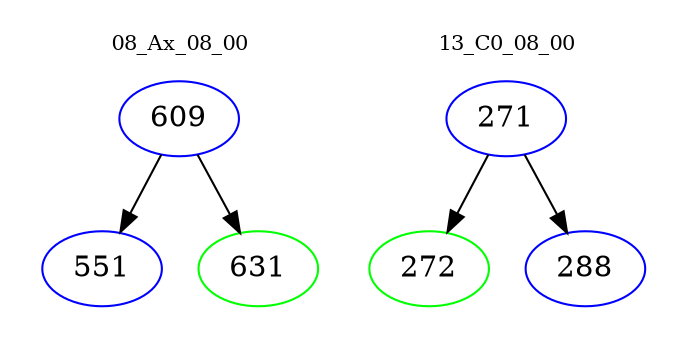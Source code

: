 digraph{
subgraph cluster_0 {
color = white
label = "08_Ax_08_00";
fontsize=10;
T0_609 [label="609", color="blue"]
T0_609 -> T0_551 [color="black"]
T0_551 [label="551", color="blue"]
T0_609 -> T0_631 [color="black"]
T0_631 [label="631", color="green"]
}
subgraph cluster_1 {
color = white
label = "13_C0_08_00";
fontsize=10;
T1_271 [label="271", color="blue"]
T1_271 -> T1_272 [color="black"]
T1_272 [label="272", color="green"]
T1_271 -> T1_288 [color="black"]
T1_288 [label="288", color="blue"]
}
}
